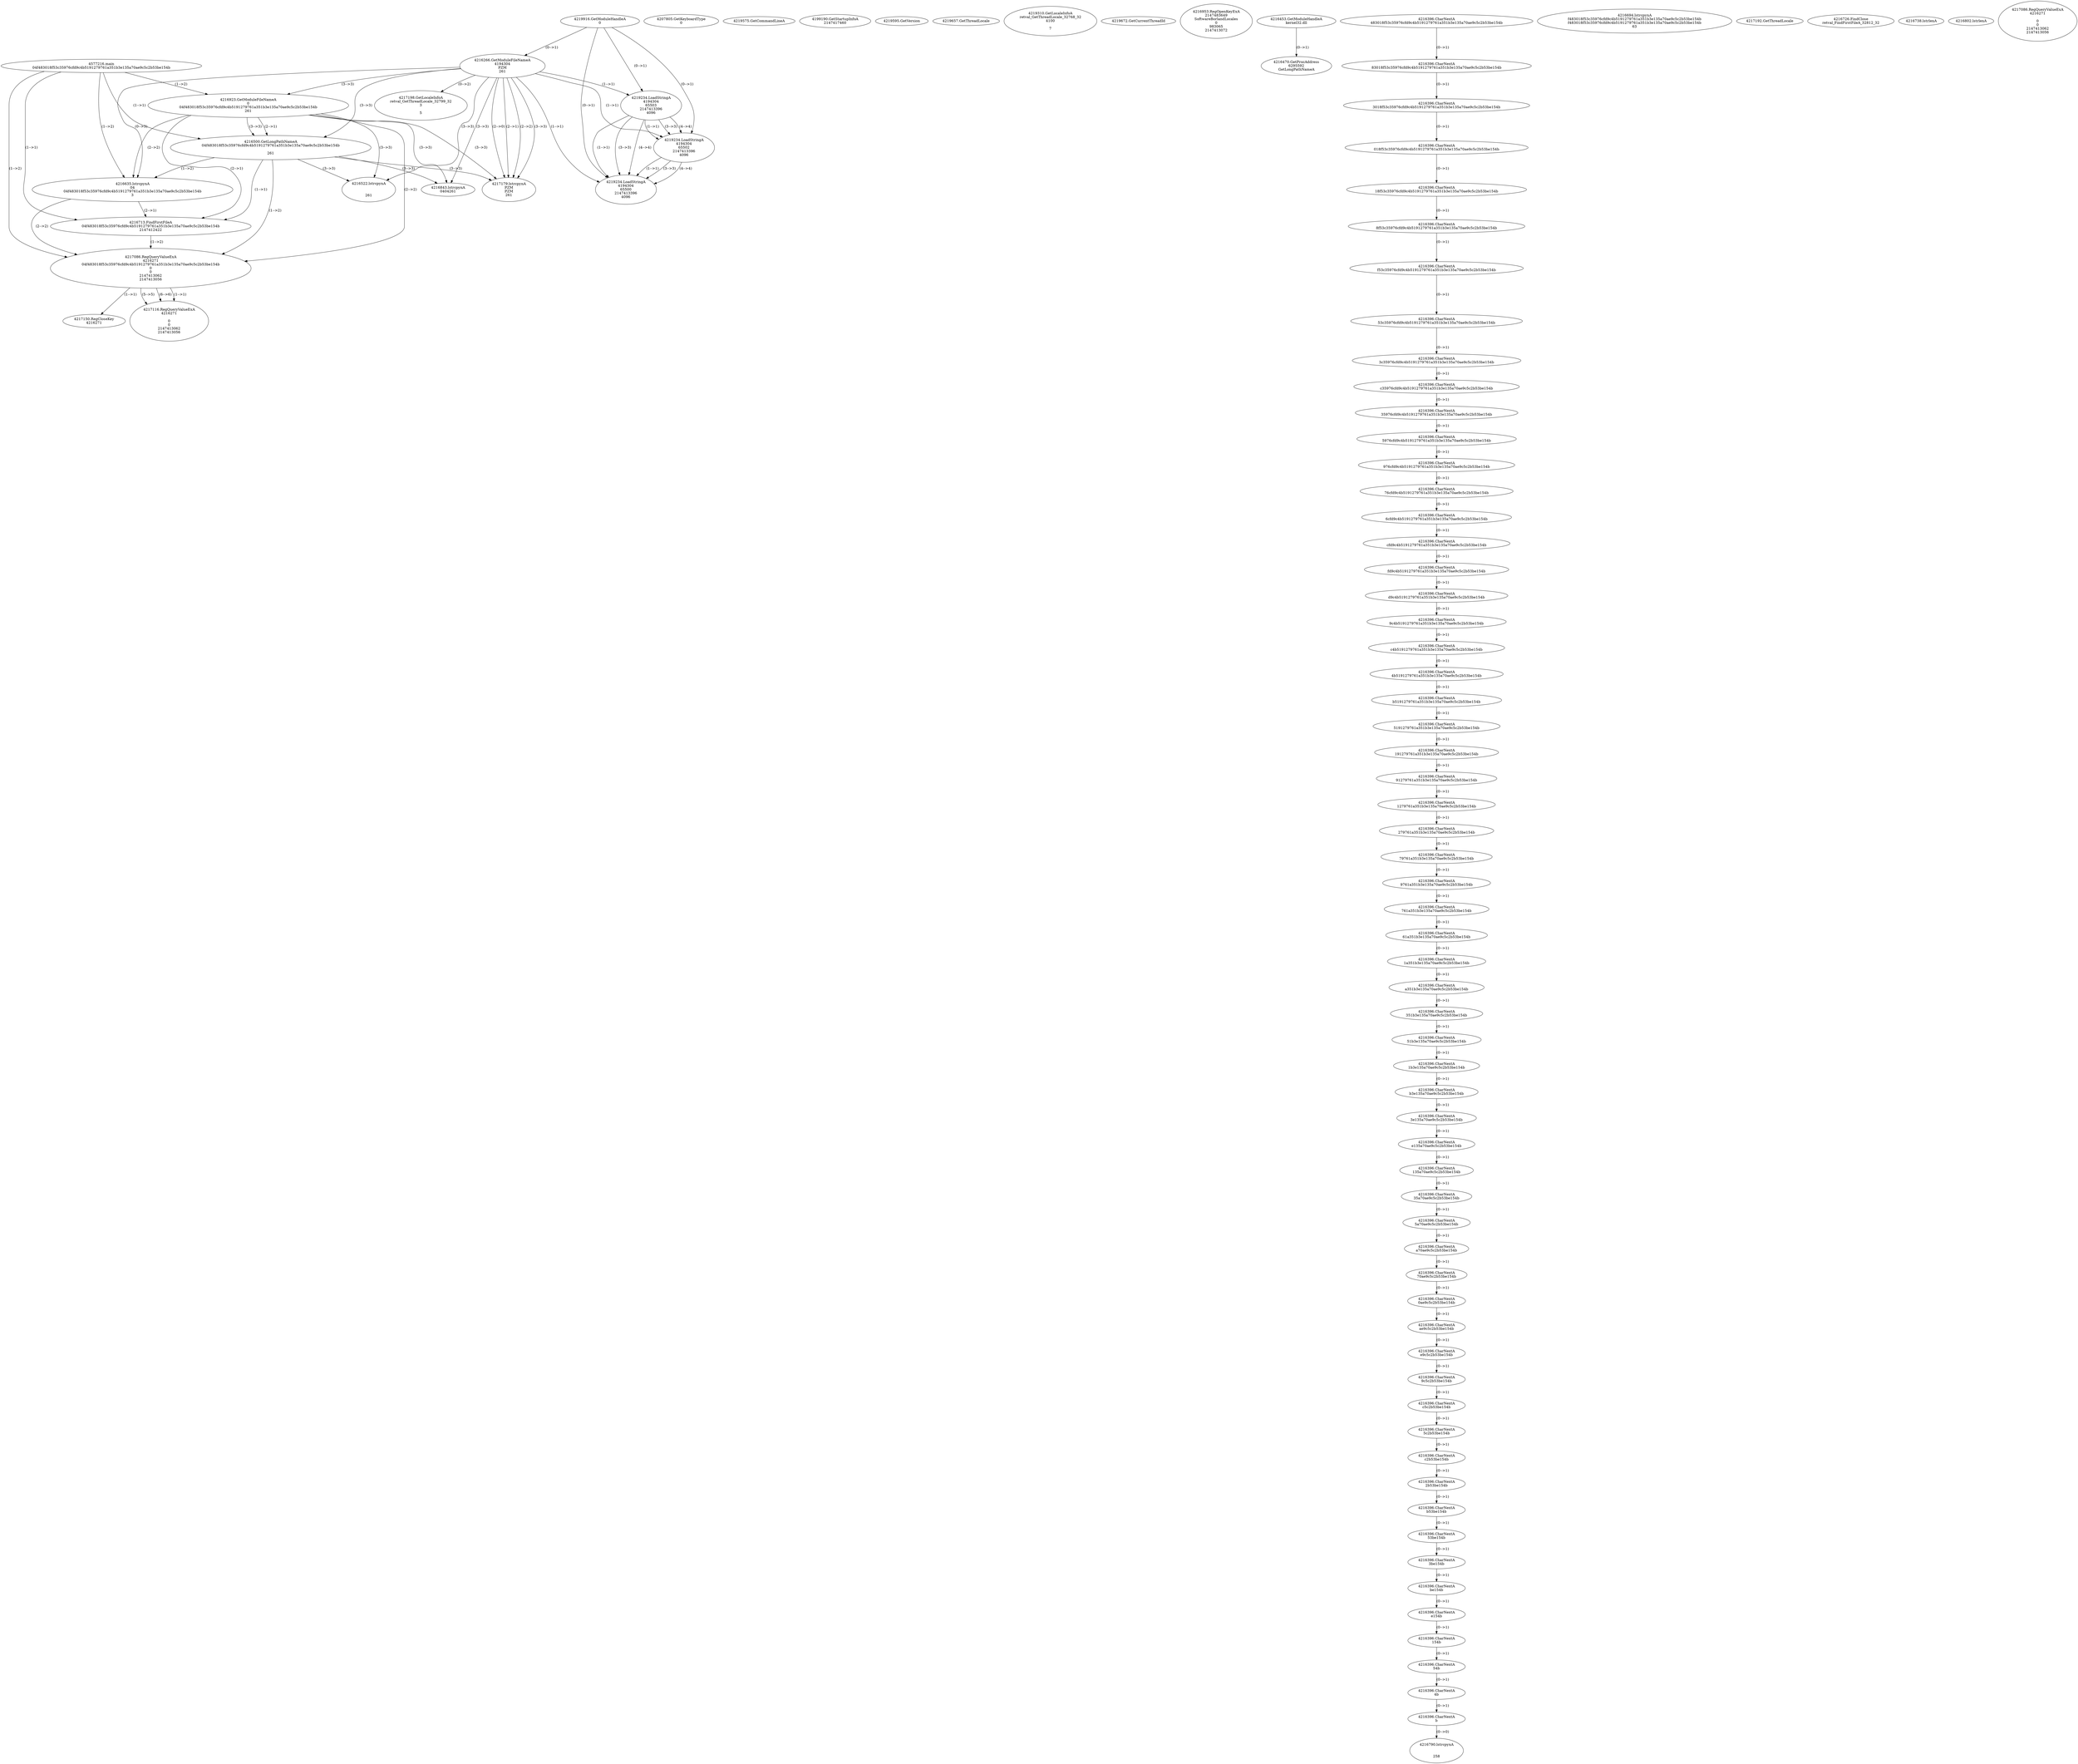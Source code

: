 // Global SCDG with merge call
digraph {
	0 [label="4577216.main
04f483018f53c35976cfd9c4b5191279761a351b3e135a70ae9c5c2b53be154b"]
	1 [label="4219916.GetModuleHandleA
0"]
	2 [label="4207805.GetKeyboardType
0"]
	3 [label="4219575.GetCommandLineA
"]
	4 [label="4199190.GetStartupInfoA
2147417460"]
	5 [label="4219595.GetVersion
"]
	6 [label="4219657.GetThreadLocale
"]
	7 [label="4219310.GetLocaleInfoA
retval_GetThreadLocale_32768_32
4100

7"]
	8 [label="4219672.GetCurrentThreadId
"]
	9 [label="4216266.GetModuleFileNameA
4194304
PZM
261"]
	1 -> 9 [label="(0-->1)"]
	10 [label="4216923.GetModuleFileNameA
0
04f483018f53c35976cfd9c4b5191279761a351b3e135a70ae9c5c2b53be154b
261"]
	0 -> 10 [label="(1-->2)"]
	9 -> 10 [label="(3-->3)"]
	11 [label="4216953.RegOpenKeyExA
2147483649
Software\Borland\Locales
0
983065
2147413072"]
	12 [label="4216453.GetModuleHandleA
kernel32.dll"]
	13 [label="4216470.GetProcAddress
6295592
GetLongPathNameA"]
	12 -> 13 [label="(0-->1)"]
	14 [label="4216500.GetLongPathNameA
04f483018f53c35976cfd9c4b5191279761a351b3e135a70ae9c5c2b53be154b

261"]
	0 -> 14 [label="(1-->1)"]
	10 -> 14 [label="(2-->1)"]
	9 -> 14 [label="(3-->3)"]
	10 -> 14 [label="(3-->3)"]
	15 [label="4216635.lstrcpynA
04
04f483018f53c35976cfd9c4b5191279761a351b3e135a70ae9c5c2b53be154b
3"]
	0 -> 15 [label="(1-->2)"]
	10 -> 15 [label="(2-->2)"]
	14 -> 15 [label="(1-->2)"]
	9 -> 15 [label="(0-->3)"]
	16 [label="4216396.CharNextA
483018f53c35976cfd9c4b5191279761a351b3e135a70ae9c5c2b53be154b"]
	17 [label="4216396.CharNextA
83018f53c35976cfd9c4b5191279761a351b3e135a70ae9c5c2b53be154b"]
	16 -> 17 [label="(0-->1)"]
	18 [label="4216396.CharNextA
3018f53c35976cfd9c4b5191279761a351b3e135a70ae9c5c2b53be154b"]
	17 -> 18 [label="(0-->1)"]
	19 [label="4216396.CharNextA
018f53c35976cfd9c4b5191279761a351b3e135a70ae9c5c2b53be154b"]
	18 -> 19 [label="(0-->1)"]
	20 [label="4216396.CharNextA
18f53c35976cfd9c4b5191279761a351b3e135a70ae9c5c2b53be154b"]
	19 -> 20 [label="(0-->1)"]
	21 [label="4216396.CharNextA
8f53c35976cfd9c4b5191279761a351b3e135a70ae9c5c2b53be154b"]
	20 -> 21 [label="(0-->1)"]
	22 [label="4216396.CharNextA
f53c35976cfd9c4b5191279761a351b3e135a70ae9c5c2b53be154b"]
	21 -> 22 [label="(0-->1)"]
	23 [label="4216396.CharNextA
53c35976cfd9c4b5191279761a351b3e135a70ae9c5c2b53be154b"]
	22 -> 23 [label="(0-->1)"]
	24 [label="4216396.CharNextA
3c35976cfd9c4b5191279761a351b3e135a70ae9c5c2b53be154b"]
	23 -> 24 [label="(0-->1)"]
	25 [label="4216396.CharNextA
c35976cfd9c4b5191279761a351b3e135a70ae9c5c2b53be154b"]
	24 -> 25 [label="(0-->1)"]
	26 [label="4216396.CharNextA
35976cfd9c4b5191279761a351b3e135a70ae9c5c2b53be154b"]
	25 -> 26 [label="(0-->1)"]
	27 [label="4216396.CharNextA
5976cfd9c4b5191279761a351b3e135a70ae9c5c2b53be154b"]
	26 -> 27 [label="(0-->1)"]
	28 [label="4216396.CharNextA
976cfd9c4b5191279761a351b3e135a70ae9c5c2b53be154b"]
	27 -> 28 [label="(0-->1)"]
	29 [label="4216396.CharNextA
76cfd9c4b5191279761a351b3e135a70ae9c5c2b53be154b"]
	28 -> 29 [label="(0-->1)"]
	30 [label="4216396.CharNextA
6cfd9c4b5191279761a351b3e135a70ae9c5c2b53be154b"]
	29 -> 30 [label="(0-->1)"]
	31 [label="4216396.CharNextA
cfd9c4b5191279761a351b3e135a70ae9c5c2b53be154b"]
	30 -> 31 [label="(0-->1)"]
	32 [label="4216396.CharNextA
fd9c4b5191279761a351b3e135a70ae9c5c2b53be154b"]
	31 -> 32 [label="(0-->1)"]
	33 [label="4216396.CharNextA
d9c4b5191279761a351b3e135a70ae9c5c2b53be154b"]
	32 -> 33 [label="(0-->1)"]
	34 [label="4216396.CharNextA
9c4b5191279761a351b3e135a70ae9c5c2b53be154b"]
	33 -> 34 [label="(0-->1)"]
	35 [label="4216396.CharNextA
c4b5191279761a351b3e135a70ae9c5c2b53be154b"]
	34 -> 35 [label="(0-->1)"]
	36 [label="4216396.CharNextA
4b5191279761a351b3e135a70ae9c5c2b53be154b"]
	35 -> 36 [label="(0-->1)"]
	37 [label="4216396.CharNextA
b5191279761a351b3e135a70ae9c5c2b53be154b"]
	36 -> 37 [label="(0-->1)"]
	38 [label="4216396.CharNextA
5191279761a351b3e135a70ae9c5c2b53be154b"]
	37 -> 38 [label="(0-->1)"]
	39 [label="4216396.CharNextA
191279761a351b3e135a70ae9c5c2b53be154b"]
	38 -> 39 [label="(0-->1)"]
	40 [label="4216396.CharNextA
91279761a351b3e135a70ae9c5c2b53be154b"]
	39 -> 40 [label="(0-->1)"]
	41 [label="4216396.CharNextA
1279761a351b3e135a70ae9c5c2b53be154b"]
	40 -> 41 [label="(0-->1)"]
	42 [label="4216396.CharNextA
279761a351b3e135a70ae9c5c2b53be154b"]
	41 -> 42 [label="(0-->1)"]
	43 [label="4216396.CharNextA
79761a351b3e135a70ae9c5c2b53be154b"]
	42 -> 43 [label="(0-->1)"]
	44 [label="4216396.CharNextA
9761a351b3e135a70ae9c5c2b53be154b"]
	43 -> 44 [label="(0-->1)"]
	45 [label="4216396.CharNextA
761a351b3e135a70ae9c5c2b53be154b"]
	44 -> 45 [label="(0-->1)"]
	46 [label="4216396.CharNextA
61a351b3e135a70ae9c5c2b53be154b"]
	45 -> 46 [label="(0-->1)"]
	47 [label="4216396.CharNextA
1a351b3e135a70ae9c5c2b53be154b"]
	46 -> 47 [label="(0-->1)"]
	48 [label="4216396.CharNextA
a351b3e135a70ae9c5c2b53be154b"]
	47 -> 48 [label="(0-->1)"]
	49 [label="4216396.CharNextA
351b3e135a70ae9c5c2b53be154b"]
	48 -> 49 [label="(0-->1)"]
	50 [label="4216396.CharNextA
51b3e135a70ae9c5c2b53be154b"]
	49 -> 50 [label="(0-->1)"]
	51 [label="4216396.CharNextA
1b3e135a70ae9c5c2b53be154b"]
	50 -> 51 [label="(0-->1)"]
	52 [label="4216396.CharNextA
b3e135a70ae9c5c2b53be154b"]
	51 -> 52 [label="(0-->1)"]
	53 [label="4216396.CharNextA
3e135a70ae9c5c2b53be154b"]
	52 -> 53 [label="(0-->1)"]
	54 [label="4216396.CharNextA
e135a70ae9c5c2b53be154b"]
	53 -> 54 [label="(0-->1)"]
	55 [label="4216396.CharNextA
135a70ae9c5c2b53be154b"]
	54 -> 55 [label="(0-->1)"]
	56 [label="4216396.CharNextA
35a70ae9c5c2b53be154b"]
	55 -> 56 [label="(0-->1)"]
	57 [label="4216396.CharNextA
5a70ae9c5c2b53be154b"]
	56 -> 57 [label="(0-->1)"]
	58 [label="4216396.CharNextA
a70ae9c5c2b53be154b"]
	57 -> 58 [label="(0-->1)"]
	59 [label="4216396.CharNextA
70ae9c5c2b53be154b"]
	58 -> 59 [label="(0-->1)"]
	60 [label="4216396.CharNextA
0ae9c5c2b53be154b"]
	59 -> 60 [label="(0-->1)"]
	61 [label="4216396.CharNextA
ae9c5c2b53be154b"]
	60 -> 61 [label="(0-->1)"]
	62 [label="4216396.CharNextA
e9c5c2b53be154b"]
	61 -> 62 [label="(0-->1)"]
	63 [label="4216396.CharNextA
9c5c2b53be154b"]
	62 -> 63 [label="(0-->1)"]
	64 [label="4216396.CharNextA
c5c2b53be154b"]
	63 -> 64 [label="(0-->1)"]
	65 [label="4216396.CharNextA
5c2b53be154b"]
	64 -> 65 [label="(0-->1)"]
	66 [label="4216396.CharNextA
c2b53be154b"]
	65 -> 66 [label="(0-->1)"]
	67 [label="4216396.CharNextA
2b53be154b"]
	66 -> 67 [label="(0-->1)"]
	68 [label="4216396.CharNextA
b53be154b"]
	67 -> 68 [label="(0-->1)"]
	69 [label="4216396.CharNextA
53be154b"]
	68 -> 69 [label="(0-->1)"]
	70 [label="4216396.CharNextA
3be154b"]
	69 -> 70 [label="(0-->1)"]
	71 [label="4216396.CharNextA
be154b"]
	70 -> 71 [label="(0-->1)"]
	72 [label="4216396.CharNextA
e154b"]
	71 -> 72 [label="(0-->1)"]
	73 [label="4216396.CharNextA
154b"]
	72 -> 73 [label="(0-->1)"]
	74 [label="4216396.CharNextA
54b"]
	73 -> 74 [label="(0-->1)"]
	75 [label="4216396.CharNextA
4b"]
	74 -> 75 [label="(0-->1)"]
	76 [label="4216396.CharNextA
b"]
	75 -> 76 [label="(0-->1)"]
	77 [label="4216694.lstrcpynA
f483018f53c35976cfd9c4b5191279761a351b3e135a70ae9c5c2b53be154b
f483018f53c35976cfd9c4b5191279761a351b3e135a70ae9c5c2b53be154b
63"]
	78 [label="4216713.FindFirstFileA
04f483018f53c35976cfd9c4b5191279761a351b3e135a70ae9c5c2b53be154b
2147412422"]
	0 -> 78 [label="(1-->1)"]
	10 -> 78 [label="(2-->1)"]
	14 -> 78 [label="(1-->1)"]
	15 -> 78 [label="(2-->1)"]
	79 [label="4217086.RegQueryValueExA
4216271
04f483018f53c35976cfd9c4b5191279761a351b3e135a70ae9c5c2b53be154b
0
0
2147413062
2147413056"]
	0 -> 79 [label="(1-->2)"]
	10 -> 79 [label="(2-->2)"]
	14 -> 79 [label="(1-->2)"]
	15 -> 79 [label="(2-->2)"]
	78 -> 79 [label="(1-->2)"]
	80 [label="4217150.RegCloseKey
4216271"]
	79 -> 80 [label="(1-->1)"]
	81 [label="4217179.lstrcpynA
PZM
PZM
261"]
	9 -> 81 [label="(2-->1)"]
	9 -> 81 [label="(2-->2)"]
	9 -> 81 [label="(3-->3)"]
	10 -> 81 [label="(3-->3)"]
	14 -> 81 [label="(3-->3)"]
	9 -> 81 [label="(2-->0)"]
	82 [label="4217192.GetThreadLocale
"]
	83 [label="4217116.RegQueryValueExA
4216271

0
0
2147413062
2147413056"]
	79 -> 83 [label="(1-->1)"]
	79 -> 83 [label="(5-->5)"]
	79 -> 83 [label="(6-->6)"]
	84 [label="4216726.FindClose
retval_FindFirstFileA_32812_32"]
	85 [label="4216738.lstrlenA
"]
	86 [label="4216790.lstrcpynA


258"]
	76 -> 86 [label="(0-->0)"]
	87 [label="4216802.lstrlenA
"]
	88 [label="4216843.lstrcpynA
04\
04\
261"]
	9 -> 88 [label="(3-->3)"]
	10 -> 88 [label="(3-->3)"]
	14 -> 88 [label="(3-->3)"]
	89 [label="4216522.lstrcpynA


261"]
	9 -> 89 [label="(3-->3)"]
	10 -> 89 [label="(3-->3)"]
	14 -> 89 [label="(3-->3)"]
	90 [label="4217086.RegQueryValueExA
4216271

0
0
2147413062
2147413056"]
	91 [label="4217198.GetLocaleInfoA
retval_GetThreadLocale_32799_32
3

5"]
	9 -> 91 [label="(0-->2)"]
	92 [label="4219234.LoadStringA
4194304
65503
2147413396
4096"]
	1 -> 92 [label="(0-->1)"]
	9 -> 92 [label="(1-->1)"]
	93 [label="4219234.LoadStringA
4194304
65502
2147413396
4096"]
	1 -> 93 [label="(0-->1)"]
	9 -> 93 [label="(1-->1)"]
	92 -> 93 [label="(1-->1)"]
	92 -> 93 [label="(3-->3)"]
	92 -> 93 [label="(4-->4)"]
	94 [label="4219234.LoadStringA
4194304
65500
2147413396
4096"]
	1 -> 94 [label="(0-->1)"]
	9 -> 94 [label="(1-->1)"]
	92 -> 94 [label="(1-->1)"]
	93 -> 94 [label="(1-->1)"]
	92 -> 94 [label="(3-->3)"]
	93 -> 94 [label="(3-->3)"]
	92 -> 94 [label="(4-->4)"]
	93 -> 94 [label="(4-->4)"]
}
